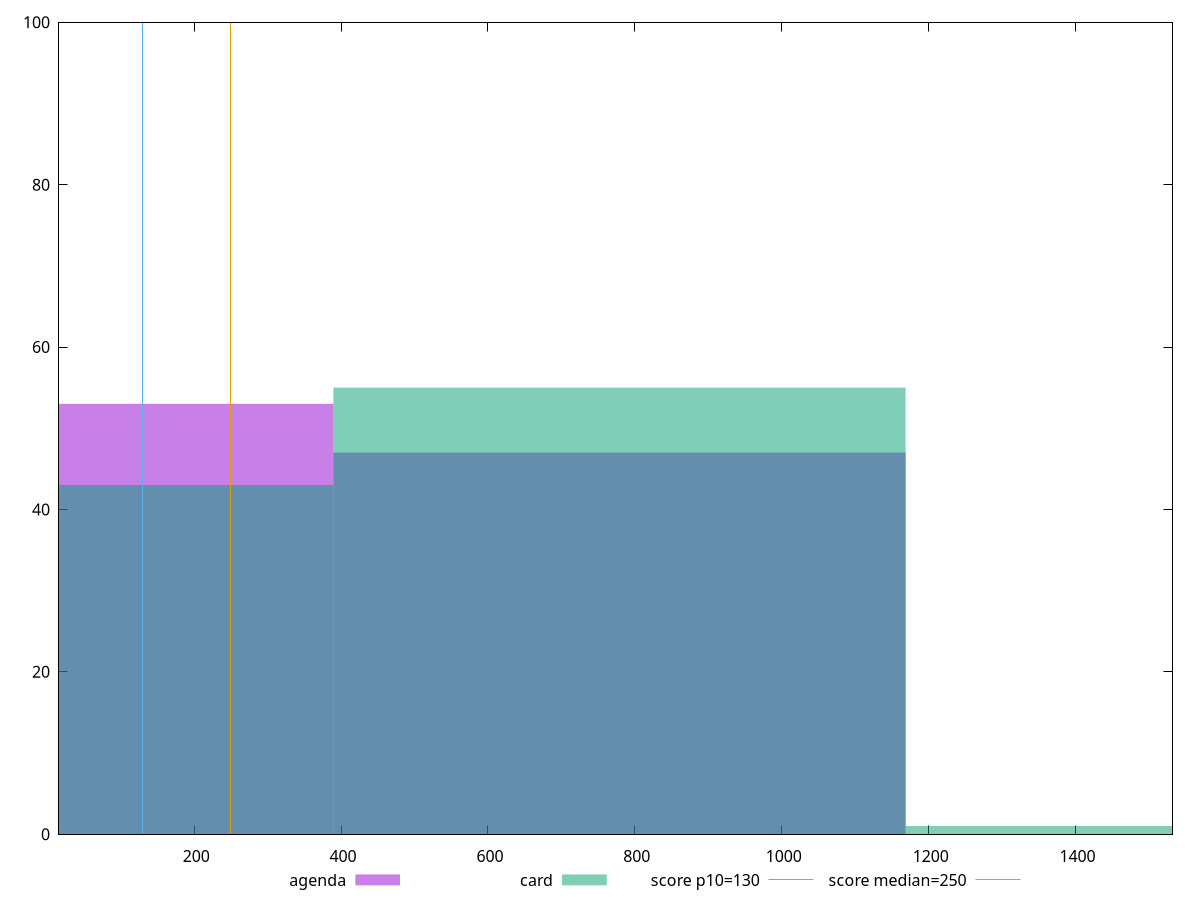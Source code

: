 reset

$agenda <<EOF
779.0695403710458 47
0 53
EOF

$card <<EOF
779.0695403710458 55
0 43
1558.1390807420917 1
EOF

set key outside below
set boxwidth 779.0695403710458
set xrange [16:1532.0000000000018]
set yrange [0:100]
set trange [0:100]
set style fill transparent solid 0.5 noborder

set parametric
set terminal svg size 640, 500 enhanced background rgb 'white'
set output "reports/report_00027_2021-02-24T12-40-31.850Z/max-potential-fid/comparison/histogram/1_vs_2.svg"

plot $agenda title "agenda" with boxes, \
     $card title "card" with boxes, \
     130,t title "score p10=130", \
     250,t title "score median=250"

reset

